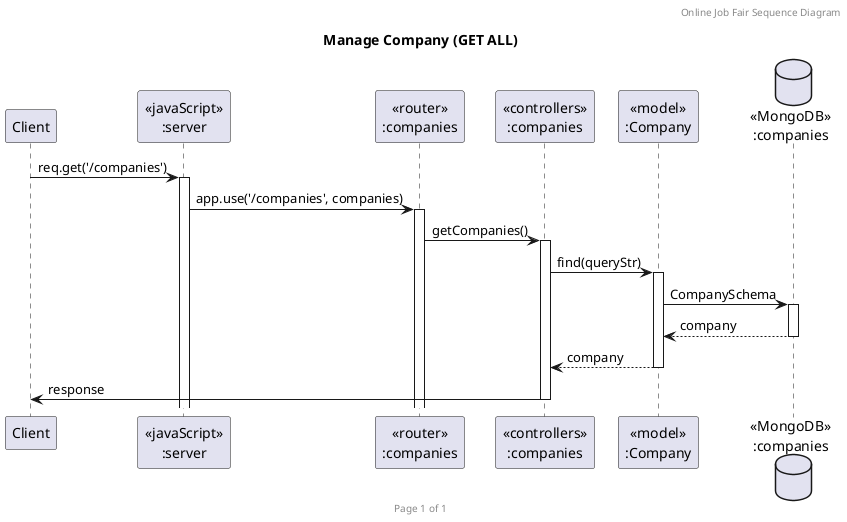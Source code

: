 @startuml Manage Company (GET)

header Online Job Fair Sequence Diagram
footer Page %page% of %lastpage%
title "Manage Company (GET ALL)"

participant "Client" as client
participant "<<javaScript>>\n:server" as server
participant "<<router>>\n:companies" as routerCompanies
participant "<<controllers>>\n:companies" as controllersCompanies
participant "<<model>>\n:Company" as modelCompany
database "<<MongoDB>>\n:companies" as CompaniesDatabase

client -> server ++: req.get('/companies')
server -> routerCompanies ++: app.use('/companies', companies)
routerCompanies -> controllersCompanies ++: getCompanies()
controllersCompanies -> modelCompany ++: find(queryStr)
modelCompany -> CompaniesDatabase ++: CompanySchema
CompaniesDatabase --> modelCompany --: company
controllersCompanies <-- modelCompany --: company
controllersCompanies -> client --: response

@enduml